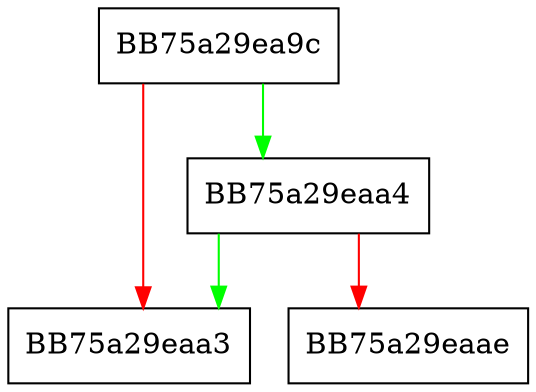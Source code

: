 digraph sqlite3PagerExclusiveLock {
  node [shape="box"];
  graph [splines=ortho];
  BB75a29ea9c -> BB75a29eaa4 [color="green"];
  BB75a29ea9c -> BB75a29eaa3 [color="red"];
  BB75a29eaa4 -> BB75a29eaa3 [color="green"];
  BB75a29eaa4 -> BB75a29eaae [color="red"];
}